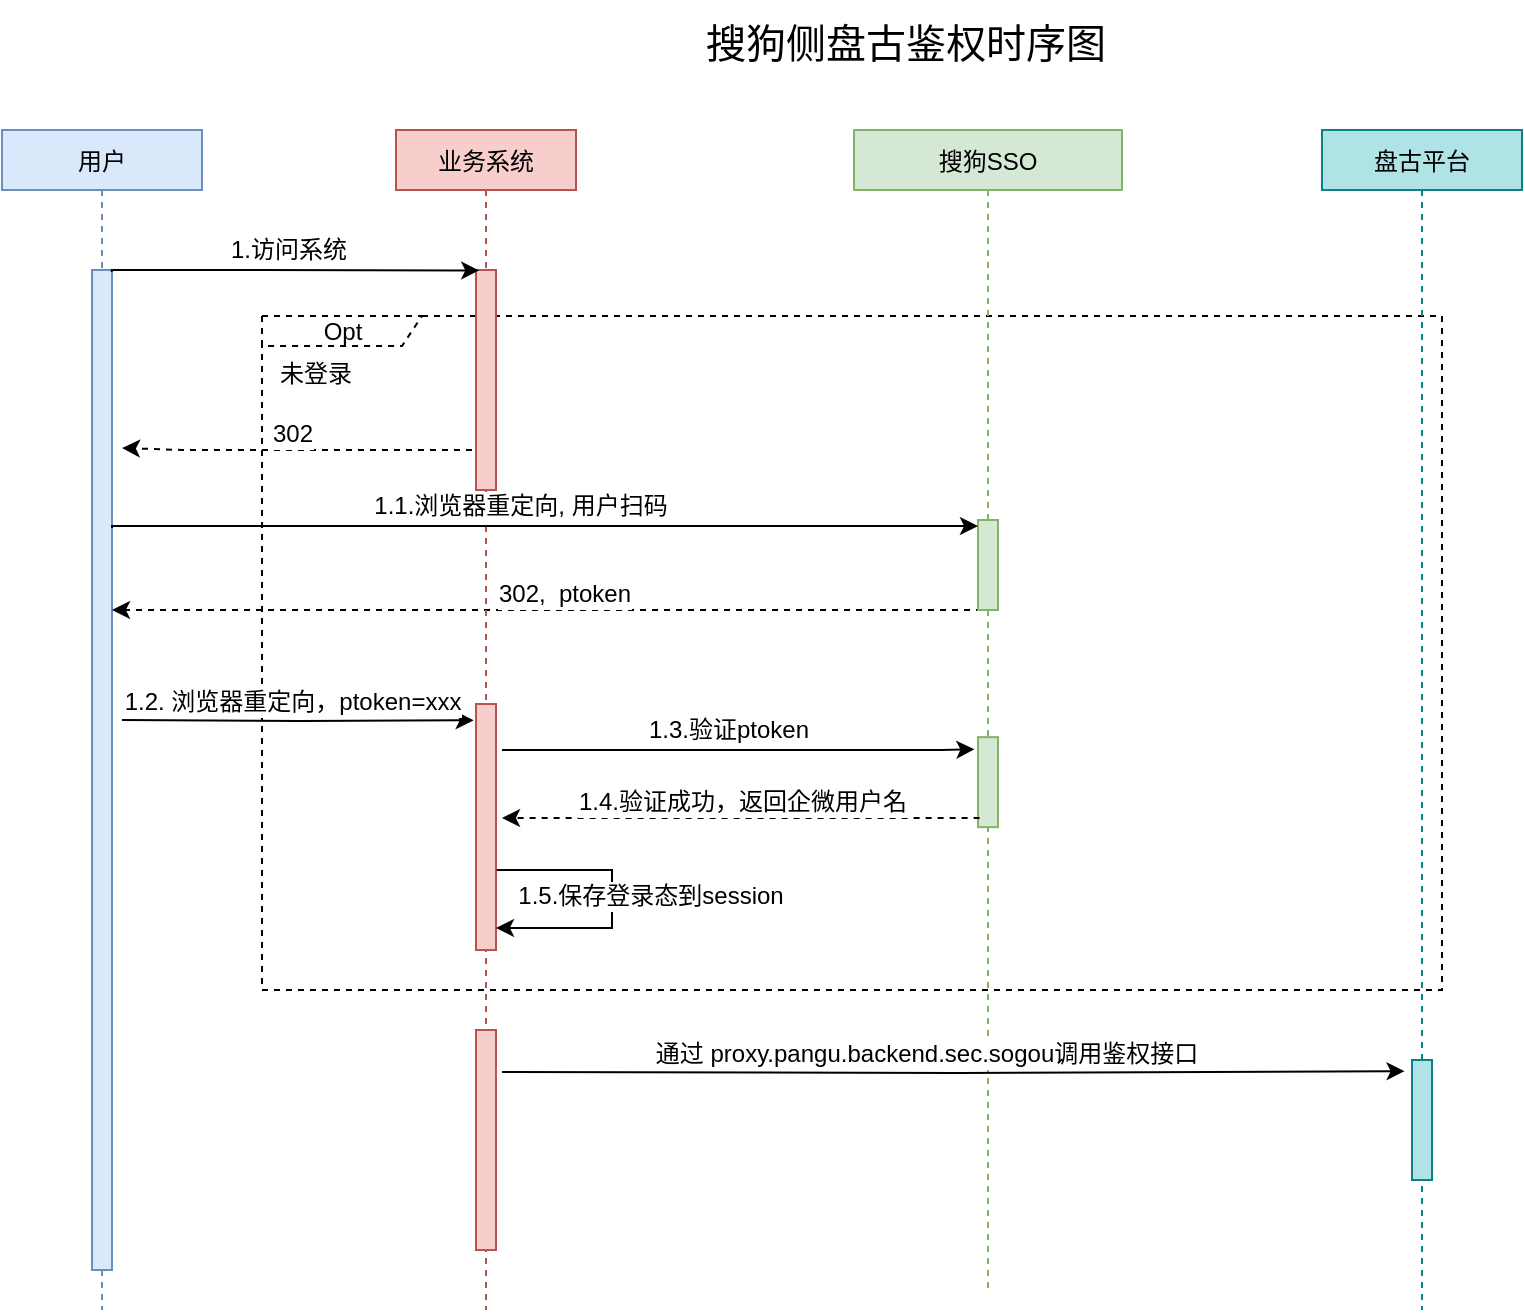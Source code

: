 <mxfile version="21.1.5" type="github">
  <diagram id="prtHgNgQTEPvFCAcTncT" name="Page-1">
    <mxGraphModel dx="1183" dy="708" grid="1" gridSize="10" guides="1" tooltips="1" connect="1" arrows="1" fold="1" page="1" pageScale="1" pageWidth="827" pageHeight="1169" math="0" shadow="0">
      <root>
        <mxCell id="0" />
        <mxCell id="1" parent="0" />
        <mxCell id="7FgpKWq0Rpcai-oL9zW3-53" value="Opt" style="shape=umlFrame;tabWidth=110;tabHeight=30;tabPosition=left;html=1;boundedLbl=1;labelInHeader=1;width=80;height=15;shadow=0;dashed=1;labelBackgroundColor=none;labelBorderColor=none;fontSize=12;fontColor=default;fillColor=none;swimlaneFillColor=none;movable=1;resizable=1;rotatable=1;deletable=1;editable=1;locked=0;connectable=1;container=0;" vertex="1" parent="1">
          <mxGeometry x="160" y="183" width="590" height="337" as="geometry" />
        </mxCell>
        <mxCell id="7FgpKWq0Rpcai-oL9zW3-2" value="用户" style="shape=umlLifeline;perimeter=lifelinePerimeter;container=1;collapsible=0;recursiveResize=0;rounded=0;shadow=0;strokeWidth=1;size=30;fillColor=#dae8fc;strokeColor=#6c8ebf;" vertex="1" parent="1">
          <mxGeometry x="30" y="90" width="100" height="590" as="geometry" />
        </mxCell>
        <mxCell id="7FgpKWq0Rpcai-oL9zW3-3" value="" style="points=[];perimeter=orthogonalPerimeter;rounded=0;shadow=0;strokeWidth=1;fillColor=#dae8fc;strokeColor=#6c8ebf;" vertex="1" parent="7FgpKWq0Rpcai-oL9zW3-2">
          <mxGeometry x="45" y="70" width="10" height="500" as="geometry" />
        </mxCell>
        <mxCell id="7FgpKWq0Rpcai-oL9zW3-80" style="edgeStyle=elbowEdgeStyle;rounded=0;orthogonalLoop=1;jettySize=auto;html=1;labelBackgroundColor=none;fontSize=12;fontColor=default;startArrow=none;startFill=0;endArrow=classic;endFill=1;strokeColor=#000000;strokeWidth=1;dashed=1;exitX=0.2;exitY=1;exitDx=0;exitDy=0;exitPerimeter=0;" edge="1" parent="7FgpKWq0Rpcai-oL9zW3-2" source="7FgpKWq0Rpcai-oL9zW3-10">
          <mxGeometry relative="1" as="geometry">
            <mxPoint x="230" y="240" as="sourcePoint" />
            <mxPoint x="55" y="240" as="targetPoint" />
          </mxGeometry>
        </mxCell>
        <mxCell id="7FgpKWq0Rpcai-oL9zW3-81" value="302,&amp;nbsp; ptoken" style="edgeLabel;html=1;align=center;verticalAlign=middle;resizable=0;points=[];fontSize=12;fontColor=default;" vertex="1" connectable="0" parent="7FgpKWq0Rpcai-oL9zW3-80">
          <mxGeometry x="-0.078" y="1" relative="1" as="geometry">
            <mxPoint x="-9" y="-9" as="offset" />
          </mxGeometry>
        </mxCell>
        <mxCell id="7FgpKWq0Rpcai-oL9zW3-4" value="业务系统" style="shape=umlLifeline;perimeter=lifelinePerimeter;container=1;collapsible=0;recursiveResize=0;rounded=0;shadow=0;strokeWidth=1;size=30;fillColor=#f8cecc;strokeColor=#b85450;" vertex="1" parent="1">
          <mxGeometry x="227" y="90" width="90" height="590" as="geometry" />
        </mxCell>
        <mxCell id="7FgpKWq0Rpcai-oL9zW3-5" value="" style="points=[];perimeter=orthogonalPerimeter;rounded=0;shadow=0;strokeWidth=1;fillColor=#f8cecc;strokeColor=#b85450;" vertex="1" parent="7FgpKWq0Rpcai-oL9zW3-4">
          <mxGeometry x="40" y="70" width="10" height="110" as="geometry" />
        </mxCell>
        <mxCell id="7FgpKWq0Rpcai-oL9zW3-75" value="" style="points=[];perimeter=orthogonalPerimeter;rounded=0;shadow=0;strokeWidth=1;fillColor=#f8cecc;strokeColor=#b85450;" vertex="1" parent="7FgpKWq0Rpcai-oL9zW3-4">
          <mxGeometry x="40" y="287" width="10" height="123" as="geometry" />
        </mxCell>
        <mxCell id="7FgpKWq0Rpcai-oL9zW3-99" value="" style="points=[];perimeter=orthogonalPerimeter;rounded=0;shadow=0;strokeWidth=1;fillColor=#f8cecc;strokeColor=#b85450;" vertex="1" parent="7FgpKWq0Rpcai-oL9zW3-4">
          <mxGeometry x="40" y="450" width="10" height="110" as="geometry" />
        </mxCell>
        <mxCell id="7FgpKWq0Rpcai-oL9zW3-6" value="搜狗SSO" style="shape=umlLifeline;perimeter=lifelinePerimeter;container=1;collapsible=0;recursiveResize=0;rounded=0;shadow=0;strokeWidth=1;size=30;fillColor=#d5e8d4;strokeColor=#82b366;" vertex="1" parent="1">
          <mxGeometry x="456" y="90" width="134" height="580" as="geometry" />
        </mxCell>
        <mxCell id="7FgpKWq0Rpcai-oL9zW3-10" value="" style="points=[];perimeter=orthogonalPerimeter;rounded=0;shadow=0;strokeWidth=1;fillColor=#d5e8d4;strokeColor=#82b366;" vertex="1" parent="7FgpKWq0Rpcai-oL9zW3-6">
          <mxGeometry x="62" y="195" width="10" height="45" as="geometry" />
        </mxCell>
        <mxCell id="7FgpKWq0Rpcai-oL9zW3-86" value="" style="points=[];perimeter=orthogonalPerimeter;rounded=0;shadow=0;strokeWidth=1;fillColor=#d5e8d4;strokeColor=#82b366;" vertex="1" parent="7FgpKWq0Rpcai-oL9zW3-6">
          <mxGeometry x="62" y="303.57" width="10" height="45" as="geometry" />
        </mxCell>
        <mxCell id="7FgpKWq0Rpcai-oL9zW3-18" style="edgeStyle=orthogonalEdgeStyle;rounded=0;orthogonalLoop=1;jettySize=auto;html=1;exitX=0.986;exitY=0.002;exitDx=0;exitDy=0;exitPerimeter=0;entryX=0.159;entryY=0.002;entryDx=0;entryDy=0;entryPerimeter=0;" edge="1" parent="1" source="7FgpKWq0Rpcai-oL9zW3-3" target="7FgpKWq0Rpcai-oL9zW3-5">
          <mxGeometry relative="1" as="geometry">
            <Array as="points">
              <mxPoint x="160" y="160" />
              <mxPoint x="160" y="160" />
            </Array>
          </mxGeometry>
        </mxCell>
        <mxCell id="7FgpKWq0Rpcai-oL9zW3-19" value="1.访问系统" style="edgeLabel;html=1;align=center;verticalAlign=middle;resizable=0;points=[];fontSize=12;" vertex="1" connectable="0" parent="7FgpKWq0Rpcai-oL9zW3-18">
          <mxGeometry x="-0.079" y="1" relative="1" as="geometry">
            <mxPoint x="4" y="-9" as="offset" />
          </mxGeometry>
        </mxCell>
        <mxCell id="7FgpKWq0Rpcai-oL9zW3-22" value="盘古平台" style="shape=umlLifeline;perimeter=lifelinePerimeter;container=1;collapsible=0;recursiveResize=0;rounded=0;shadow=0;strokeWidth=1;size=30;fillColor=#b0e3e6;strokeColor=#0e8088;" vertex="1" parent="1">
          <mxGeometry x="690" y="90" width="100" height="590" as="geometry" />
        </mxCell>
        <mxCell id="7FgpKWq0Rpcai-oL9zW3-100" value="" style="points=[];perimeter=orthogonalPerimeter;rounded=0;shadow=0;strokeWidth=1;fillColor=#b0e3e6;strokeColor=#0e8088;" vertex="1" parent="7FgpKWq0Rpcai-oL9zW3-22">
          <mxGeometry x="45" y="465" width="10" height="60" as="geometry" />
        </mxCell>
        <mxCell id="7FgpKWq0Rpcai-oL9zW3-52" value="搜狗侧盘古鉴权时序图" style="text;html=1;strokeColor=none;fillColor=none;align=center;verticalAlign=middle;whiteSpace=wrap;rounded=0;fontSize=20;" vertex="1" parent="1">
          <mxGeometry x="356" y="25" width="252" height="41" as="geometry" />
        </mxCell>
        <mxCell id="7FgpKWq0Rpcai-oL9zW3-83" style="edgeStyle=orthogonalEdgeStyle;rounded=0;orthogonalLoop=1;jettySize=auto;html=1;entryX=-0.117;entryY=0.066;entryDx=0;entryDy=0;entryPerimeter=0;" edge="1" parent="1" target="7FgpKWq0Rpcai-oL9zW3-75">
          <mxGeometry relative="1" as="geometry">
            <Array as="points" />
            <mxPoint x="90" y="385" as="sourcePoint" />
            <mxPoint x="260" y="380" as="targetPoint" />
          </mxGeometry>
        </mxCell>
        <mxCell id="7FgpKWq0Rpcai-oL9zW3-84" value="1.2. 浏览器重定向，ptoken=xxx" style="edgeLabel;html=1;align=center;verticalAlign=middle;resizable=0;points=[];fontSize=12;" vertex="1" connectable="0" parent="7FgpKWq0Rpcai-oL9zW3-83">
          <mxGeometry x="-0.079" y="1" relative="1" as="geometry">
            <mxPoint x="4" y="-9" as="offset" />
          </mxGeometry>
        </mxCell>
        <mxCell id="7FgpKWq0Rpcai-oL9zW3-78" style="edgeStyle=elbowEdgeStyle;rounded=0;orthogonalLoop=1;jettySize=auto;html=1;labelBackgroundColor=none;fontSize=12;fontColor=default;startArrow=none;startFill=0;endArrow=classic;endFill=1;strokeColor=#000000;strokeWidth=1;dashed=1;exitX=-0.2;exitY=0.818;exitDx=0;exitDy=0;exitPerimeter=0;" edge="1" parent="1" source="7FgpKWq0Rpcai-oL9zW3-5">
          <mxGeometry relative="1" as="geometry">
            <mxPoint x="314.01" y="249" as="sourcePoint" />
            <mxPoint x="90" y="249" as="targetPoint" />
            <Array as="points">
              <mxPoint x="120" y="269" />
            </Array>
          </mxGeometry>
        </mxCell>
        <mxCell id="7FgpKWq0Rpcai-oL9zW3-79" value="302" style="edgeLabel;html=1;align=center;verticalAlign=middle;resizable=0;points=[];fontSize=12;fontColor=default;" vertex="1" connectable="0" parent="7FgpKWq0Rpcai-oL9zW3-78">
          <mxGeometry x="-0.078" y="1" relative="1" as="geometry">
            <mxPoint x="-9" y="-9" as="offset" />
          </mxGeometry>
        </mxCell>
        <mxCell id="7FgpKWq0Rpcai-oL9zW3-68" style="edgeStyle=orthogonalEdgeStyle;rounded=0;orthogonalLoop=1;jettySize=auto;html=1;exitX=0.986;exitY=0.002;exitDx=0;exitDy=0;exitPerimeter=0;entryX=0;entryY=0.233;entryDx=0;entryDy=0;entryPerimeter=0;" edge="1" parent="1">
          <mxGeometry relative="1" as="geometry">
            <Array as="points">
              <mxPoint x="85" y="288" />
            </Array>
            <mxPoint x="85" y="289" as="sourcePoint" />
            <mxPoint x="518" y="288.97" as="targetPoint" />
          </mxGeometry>
        </mxCell>
        <mxCell id="7FgpKWq0Rpcai-oL9zW3-69" value="1.1.浏览器重定向, 用户扫码" style="edgeLabel;html=1;align=center;verticalAlign=middle;resizable=0;points=[];fontSize=12;" vertex="1" connectable="0" parent="7FgpKWq0Rpcai-oL9zW3-68">
          <mxGeometry x="-0.079" y="1" relative="1" as="geometry">
            <mxPoint x="4" y="-9" as="offset" />
          </mxGeometry>
        </mxCell>
        <mxCell id="7FgpKWq0Rpcai-oL9zW3-87" style="edgeStyle=orthogonalEdgeStyle;rounded=0;orthogonalLoop=1;jettySize=auto;html=1;exitX=0.986;exitY=0.002;exitDx=0;exitDy=0;exitPerimeter=0;entryX=-0.18;entryY=0.134;entryDx=0;entryDy=0;entryPerimeter=0;" edge="1" parent="1" target="7FgpKWq0Rpcai-oL9zW3-86">
          <mxGeometry relative="1" as="geometry">
            <Array as="points">
              <mxPoint x="500" y="399" />
            </Array>
            <mxPoint x="280" y="400" as="sourcePoint" />
            <mxPoint x="500" y="400" as="targetPoint" />
          </mxGeometry>
        </mxCell>
        <mxCell id="7FgpKWq0Rpcai-oL9zW3-88" value="1.3.验证ptoken" style="edgeLabel;html=1;align=center;verticalAlign=middle;resizable=0;points=[];fontSize=12;" vertex="1" connectable="0" parent="7FgpKWq0Rpcai-oL9zW3-87">
          <mxGeometry x="-0.079" y="1" relative="1" as="geometry">
            <mxPoint x="4" y="-9" as="offset" />
          </mxGeometry>
        </mxCell>
        <mxCell id="7FgpKWq0Rpcai-oL9zW3-92" value="&lt;meta charset=&quot;utf-8&quot;&gt;&lt;span style=&quot;color: rgb(0, 0, 0); font-family: Helvetica; font-size: 12px; font-style: normal; font-variant-ligatures: normal; font-variant-caps: normal; font-weight: 400; letter-spacing: normal; orphans: 2; text-align: center; text-indent: 0px; text-transform: none; widows: 2; word-spacing: 0px; -webkit-text-stroke-width: 0px; background-color: rgb(251, 251, 251); text-decoration-thickness: initial; text-decoration-style: initial; text-decoration-color: initial; float: none; display: inline !important;&quot;&gt;未登录&lt;/span&gt;" style="text;whiteSpace=wrap;html=1;" vertex="1" parent="1">
          <mxGeometry x="167" y="198" width="40" height="20" as="geometry" />
        </mxCell>
        <mxCell id="7FgpKWq0Rpcai-oL9zW3-94" style="edgeStyle=elbowEdgeStyle;rounded=0;orthogonalLoop=1;jettySize=auto;html=1;labelBackgroundColor=none;fontSize=12;fontColor=default;startArrow=none;startFill=0;endArrow=classic;endFill=1;strokeColor=#000000;strokeWidth=1;dashed=1;exitX=0.08;exitY=0.898;exitDx=0;exitDy=0;exitPerimeter=0;" edge="1" parent="1" source="7FgpKWq0Rpcai-oL9zW3-86">
          <mxGeometry relative="1" as="geometry">
            <mxPoint x="500" y="435" as="sourcePoint" />
            <mxPoint x="280" y="434" as="targetPoint" />
          </mxGeometry>
        </mxCell>
        <mxCell id="7FgpKWq0Rpcai-oL9zW3-95" value="1.4.验证成功，返回企微用户名" style="edgeLabel;html=1;align=center;verticalAlign=middle;resizable=0;points=[];fontSize=12;fontColor=default;" vertex="1" connectable="0" parent="7FgpKWq0Rpcai-oL9zW3-94">
          <mxGeometry x="-0.078" y="1" relative="1" as="geometry">
            <mxPoint x="-9" y="-9" as="offset" />
          </mxGeometry>
        </mxCell>
        <mxCell id="7FgpKWq0Rpcai-oL9zW3-97" style="edgeStyle=elbowEdgeStyle;rounded=0;orthogonalLoop=1;jettySize=auto;html=1;labelBackgroundColor=none;fontSize=12;fontColor=default;startArrow=none;startFill=0;endArrow=classic;endFill=1;strokeColor=#000000;strokeWidth=1;exitX=1.233;exitY=0.542;exitDx=0;exitDy=0;exitPerimeter=0;" edge="1" parent="1">
          <mxGeometry relative="1" as="geometry">
            <mxPoint x="277" y="488.96" as="targetPoint" />
            <mxPoint x="277.33" y="460.0" as="sourcePoint" />
            <Array as="points">
              <mxPoint x="335" y="454.96" />
            </Array>
          </mxGeometry>
        </mxCell>
        <mxCell id="7FgpKWq0Rpcai-oL9zW3-98" value="1.5.保存登录态到session" style="edgeLabel;html=1;align=center;verticalAlign=middle;resizable=0;points=[];fontSize=12;fontColor=default;" vertex="1" connectable="0" parent="7FgpKWq0Rpcai-oL9zW3-97">
          <mxGeometry x="-0.519" relative="1" as="geometry">
            <mxPoint x="41" y="13" as="offset" />
          </mxGeometry>
        </mxCell>
        <mxCell id="7FgpKWq0Rpcai-oL9zW3-101" style="edgeStyle=orthogonalEdgeStyle;rounded=0;orthogonalLoop=1;jettySize=auto;html=1;exitX=0.986;exitY=0.002;exitDx=0;exitDy=0;exitPerimeter=0;entryX=-0.371;entryY=0.093;entryDx=0;entryDy=0;entryPerimeter=0;" edge="1" parent="1" target="7FgpKWq0Rpcai-oL9zW3-100">
          <mxGeometry relative="1" as="geometry">
            <Array as="points" />
            <mxPoint x="280" y="561" as="sourcePoint" />
            <mxPoint x="713" y="560.97" as="targetPoint" />
          </mxGeometry>
        </mxCell>
        <mxCell id="7FgpKWq0Rpcai-oL9zW3-102" value="通过 proxy.pangu.backend.sec.sogou调用鉴权接口" style="edgeLabel;html=1;align=center;verticalAlign=middle;resizable=0;points=[];fontSize=12;" vertex="1" connectable="0" parent="7FgpKWq0Rpcai-oL9zW3-101">
          <mxGeometry x="-0.079" y="1" relative="1" as="geometry">
            <mxPoint x="4" y="-9" as="offset" />
          </mxGeometry>
        </mxCell>
      </root>
    </mxGraphModel>
  </diagram>
</mxfile>
